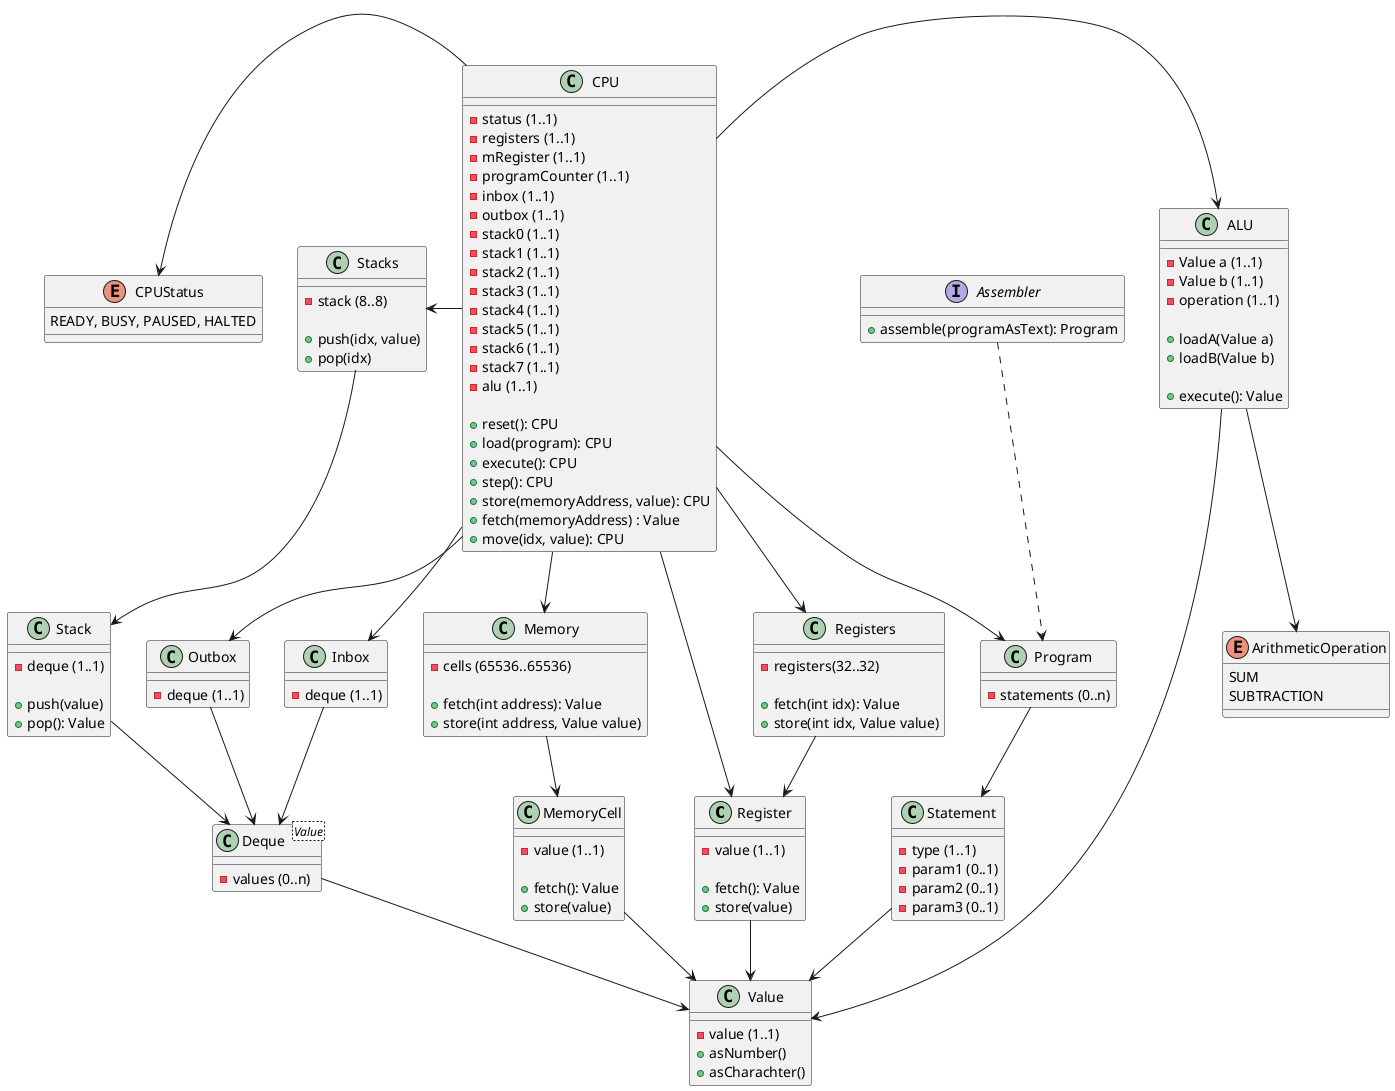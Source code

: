 @startuml

class Register {
  -value (1..1)

  +fetch(): Value
   +store(value)
}

class Registers {
  -registers(32..32)

  +fetch(int idx): Value
  +store(int idx, Value value)
}

class Inbox {
  -deque (1..1)
}

class Stacks {
  -stack (8..8)

  +push(idx, value)
  +pop(idx)
}

class Stack {
  -deque (1..1)

  +push(value)
  +pop(): Value
}

class Outbox
{
  -deque (1..1)
}

class ALU {
  -Value a (1..1)
  -Value b (1..1)
  -operation (1..1)

  +loadA(Value a)
  +loadB(Value b)

  +execute(): Value
}

enum ArithmeticOperation {
  SUM
  SUBTRACTION
}

class Memory {
  -cells (65536..65536)

  +fetch(int address): Value
  +store(int address, Value value)
}

class MemoryCell {
 -value (1..1)

 +fetch(): Value
 +store(value)
}

class Value {
  -value (1..1)
  +asNumber()
  +asCharachter()
}

class Deque<Value> {
  -values (0..n)
}

class CPU {
  -status (1..1)
  -registers (1..1)
  -mRegister (1..1)
  -programCounter (1..1)
  -inbox (1..1)
  -outbox (1..1)
  -stack0 (1..1)
  -stack1 (1..1)
  -stack2 (1..1)
  -stack3 (1..1)
  -stack4 (1..1)
  -stack5 (1..1)
  -stack6 (1..1)
  -stack7 (1..1)
  -alu (1..1)

  +reset(): CPU
  +load(program): CPU
  +execute(): CPU
  +step(): CPU
  +store(memoryAddress, value): CPU
  +fetch(memoryAddress) : Value
  +move(idx, value): CPU
}

enum CPUStatus {
  READY, BUSY, PAUSED, HALTED
}

class Program {
  -statements (0..n)
}

class Statement {
  -type (1..1)
  -param1 (0..1)
  -param2 (0..1)
  -param3 (0..1)
}

interface Assembler {
  +assemble(programAsText): Program
}

CPU -down-> Registers
CPU -down-> Register
CPU -down-> Inbox
CPU -down-> Outbox
CPU -right-> ALU
CPU -down-> Memory
CPU -left-> Stacks
CPU -down-> Program
CPU -left-> CPUStatus
Memory -down-> MemoryCell
Registers -down-> Register
MemoryCell -down-> Value
Register -down-> Value
Inbox -down-> Deque
Outbox -down-> Deque
Stacks -down-> Stack
Stack -down-> Deque
ALU -down-> Value
ALU -down-> ArithmeticOperation
Deque -down-> Value
Program -down-> Statement
Statement -down-> Value
Assembler .down.> Program

@enduml